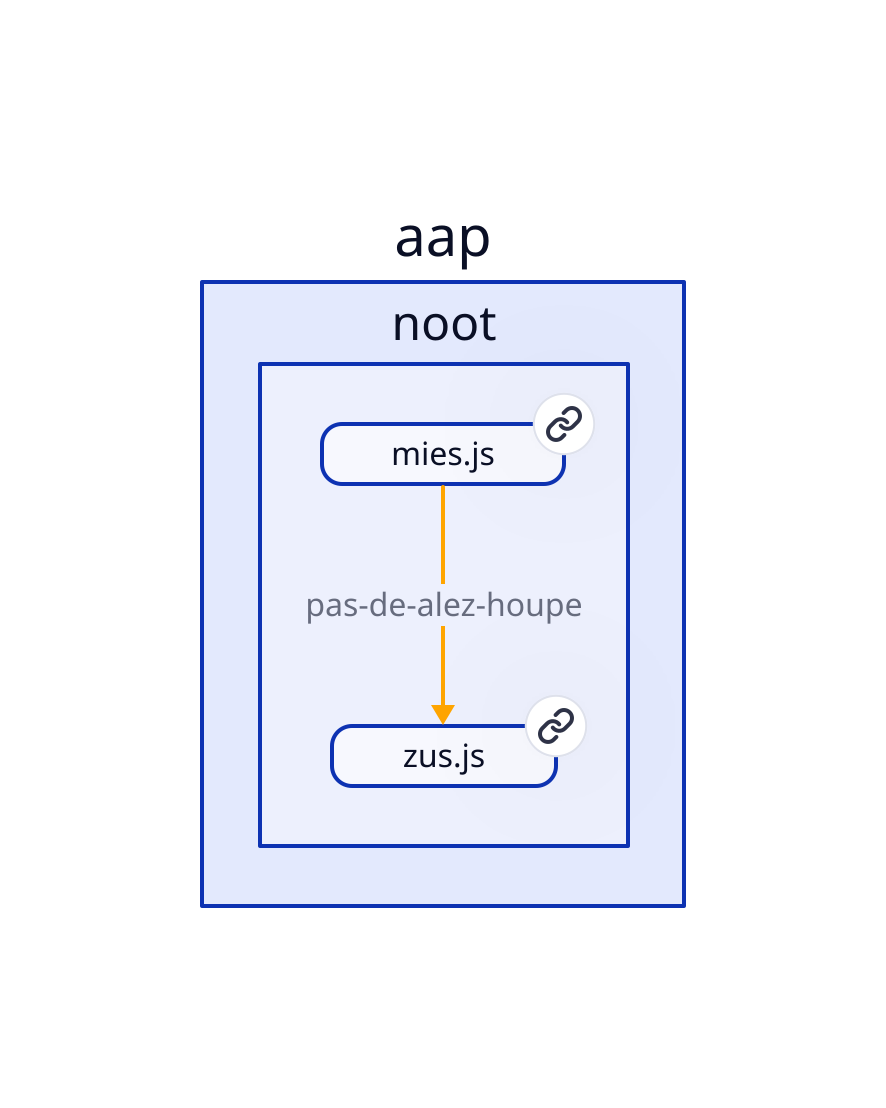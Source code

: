 # modules

"aap"."noot"."mies.js": {class: module; link: "aap/noot/mies.js"}
"aap"."noot"."zus.js": {class: module; link: "aap/noot/zus.js"}

# dependencies

"aap"."noot"."mies.js" -> "aap"."noot"."zus.js": {style: {stroke: orange}; label: "pas-de-alez-houpe"}

# styling

classes: {
  module: {
    height: 30;
    style.border-radius: 10;
  }
}
